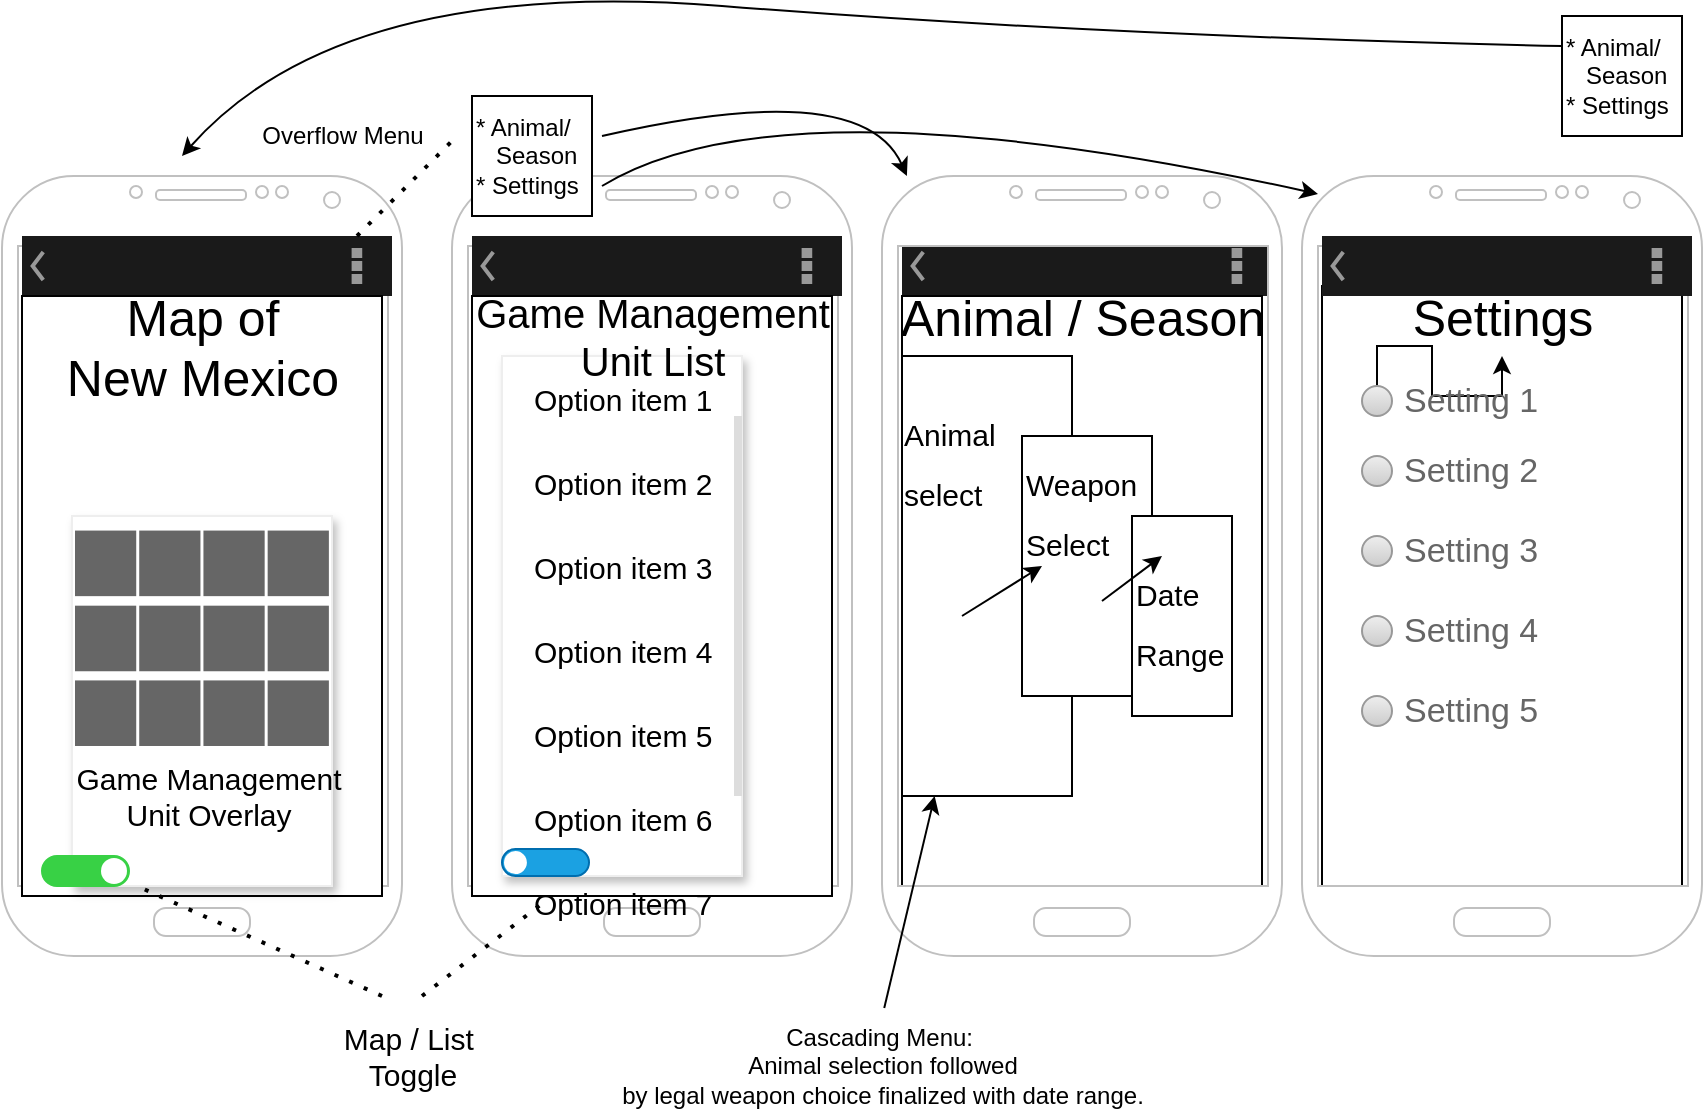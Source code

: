 <mxfile version="14.7.4" type="embed"><diagram id="R2lEEEUBdFMjLlhIrx00" name="Page-1"><mxGraphModel dx="1204" dy="1820" grid="1" gridSize="10" guides="1" tooltips="1" connect="1" arrows="1" fold="1" page="1" pageScale="1" pageWidth="850" pageHeight="1100" math="0" shadow="0" extFonts="Permanent Marker^https://fonts.googleapis.com/css?family=Permanent+Marker"><root><mxCell id="0"/><mxCell id="1" parent="0"/><mxCell id="sCDjDBYQYxwlCfSlCo_a-119" value="" style="rounded=0;whiteSpace=wrap;html=1;fontSize=25;" parent="1" vertex="1"><mxGeometry x="660" y="95" width="180" height="300" as="geometry"/></mxCell><mxCell id="sCDjDBYQYxwlCfSlCo_a-1" value="" style="verticalLabelPosition=bottom;verticalAlign=top;html=1;shadow=0;dashed=0;strokeWidth=1;shape=mxgraph.android.phone2;strokeColor=#c0c0c0;" parent="1" vertex="1"><mxGeometry y="40" width="200" height="390" as="geometry"/></mxCell><mxCell id="sCDjDBYQYxwlCfSlCo_a-15" value="" style="strokeWidth=1;html=1;shadow=0;dashed=0;shape=mxgraph.android.action_bar;fillColor=#1A1A1A;strokeColor=#c0c0c0;strokeWidth=2;fontColor=#FFFFFF;fontSize=25;" parent="1" vertex="1"><mxGeometry x="10" y="70" width="185" height="30" as="geometry"/></mxCell><mxCell id="sCDjDBYQYxwlCfSlCo_a-17" value="" style="rounded=0;whiteSpace=wrap;html=1;fontSize=25;" parent="1" vertex="1"><mxGeometry x="10" y="100" width="180" height="300" as="geometry"/></mxCell><mxCell id="sCDjDBYQYxwlCfSlCo_a-20" value="Overflow Menu&lt;br&gt;" style="text;html=1;align=center;verticalAlign=middle;resizable=0;points=[];autosize=1;strokeColor=none;fontSize=12;" parent="1" vertex="1"><mxGeometry x="120" y="10" width="100" height="20" as="geometry"/></mxCell><mxCell id="sCDjDBYQYxwlCfSlCo_a-24" value="" style="strokeWidth=1;html=1;shadow=0;dashed=0;shape=mxgraph.android.action_bar;fillColor=#1A1A1A;strokeColor=#c0c0c0;strokeWidth=2;fontColor=#FFFFFF;fontSize=25;" parent="1" vertex="1"><mxGeometry x="450" y="70" width="185" height="30" as="geometry"/></mxCell><mxCell id="sCDjDBYQYxwlCfSlCo_a-25" value="" style="rounded=0;whiteSpace=wrap;html=1;fontSize=25;" parent="1" vertex="1"><mxGeometry x="450" y="100" width="180" height="300" as="geometry"/></mxCell><mxCell id="sCDjDBYQYxwlCfSlCo_a-26" value="" style="verticalLabelPosition=bottom;verticalAlign=top;html=1;shadow=0;dashed=0;strokeWidth=1;shape=mxgraph.android.phone2;strokeColor=#c0c0c0;" parent="1" vertex="1"><mxGeometry x="440" y="40" width="200" height="390" as="geometry"/></mxCell><mxCell id="sCDjDBYQYxwlCfSlCo_a-66" value="Animal / Season&lt;br style=&quot;font-size: 25px;&quot;&gt;" style="text;html=1;align=center;verticalAlign=middle;resizable=0;points=[];autosize=1;strokeColor=none;fontSize=25;" parent="1" vertex="1"><mxGeometry x="440" y="90" width="200" height="40" as="geometry"/></mxCell><mxCell id="sCDjDBYQYxwlCfSlCo_a-67" value="&lt;div style=&quot;text-align: left&quot;&gt;&lt;span style=&quot;font-size: 15px&quot;&gt;Animal select&lt;/span&gt;&lt;/div&gt;&lt;div style=&quot;text-align: left&quot;&gt;&lt;span style=&quot;font-size: 15px&quot;&gt;&lt;br&gt;&lt;/span&gt;&lt;/div&gt;&lt;div style=&quot;text-align: left&quot;&gt;&lt;span style=&quot;font-size: 15px&quot;&gt;&lt;br&gt;&lt;/span&gt;&lt;/div&gt;&lt;div style=&quot;text-align: left&quot;&gt;&lt;span style=&quot;font-size: 15px&quot;&gt;&lt;br&gt;&lt;/span&gt;&lt;/div&gt;&lt;div style=&quot;text-align: left&quot;&gt;&lt;span style=&quot;font-size: 15px&quot;&gt;&lt;br&gt;&lt;/span&gt;&lt;/div&gt;" style="rounded=0;whiteSpace=wrap;html=1;fontSize=25;" parent="1" vertex="1"><mxGeometry x="450" y="130" width="85" height="220" as="geometry"/></mxCell><mxCell id="sCDjDBYQYxwlCfSlCo_a-68" value="&lt;font style=&quot;font-size: 15px&quot;&gt;Weapon Select&lt;br&gt;&lt;br&gt;&lt;br&gt;&lt;/font&gt;" style="rounded=0;whiteSpace=wrap;html=1;fontSize=25;align=left;" parent="1" vertex="1"><mxGeometry x="510" y="170" width="65" height="130" as="geometry"/></mxCell><mxCell id="sCDjDBYQYxwlCfSlCo_a-69" value="&lt;font style=&quot;font-size: 15px&quot;&gt;Date Range&lt;br&gt;&lt;/font&gt;" style="rounded=0;whiteSpace=wrap;html=1;fontSize=25;align=left;" parent="1" vertex="1"><mxGeometry x="565" y="210" width="50" height="100" as="geometry"/></mxCell><mxCell id="sCDjDBYQYxwlCfSlCo_a-70" value="" style="verticalLabelPosition=bottom;verticalAlign=top;html=1;shadow=0;dashed=0;strokeWidth=1;shape=mxgraph.android.phone2;strokeColor=#c0c0c0;" parent="1" vertex="1"><mxGeometry x="650" y="40" width="200" height="390" as="geometry"/></mxCell><mxCell id="sCDjDBYQYxwlCfSlCo_a-71" value="" style="strokeWidth=1;html=1;shadow=0;dashed=0;shape=mxgraph.android.action_bar;fillColor=#1A1A1A;strokeColor=#c0c0c0;strokeWidth=2;fontColor=#FFFFFF;fontSize=25;" parent="1" vertex="1"><mxGeometry x="660" y="70" width="185" height="30" as="geometry"/></mxCell><mxCell id="sCDjDBYQYxwlCfSlCo_a-73" value="Settings" style="text;html=1;align=center;verticalAlign=middle;resizable=0;points=[];autosize=1;strokeColor=none;fontSize=25;" parent="1" vertex="1"><mxGeometry x="695" y="90" width="110" height="40" as="geometry"/></mxCell><mxCell id="sCDjDBYQYxwlCfSlCo_a-74" value="Map of &lt;br&gt;New Mexico" style="text;html=1;align=center;verticalAlign=middle;resizable=0;points=[];autosize=1;strokeColor=none;fontSize=25;" parent="1" vertex="1"><mxGeometry x="25" y="90" width="150" height="70" as="geometry"/></mxCell><mxCell id="sCDjDBYQYxwlCfSlCo_a-75" value="" style="shape=rect;fillColor=#ffffff;strokeColor=#eeeeee;shadow=1;fontSize=25;rotation=-180;" parent="1" vertex="1"><mxGeometry x="35" y="210" width="130" height="185" as="geometry"/></mxCell><mxCell id="sCDjDBYQYxwlCfSlCo_a-79" value="" style="shape=rect;strokeColor=none;fillColor=#666666;resizeWidth=1;resizeHeight=1;rotation=-180;" parent="sCDjDBYQYxwlCfSlCo_a-75" vertex="1"><mxGeometry x="0.012" width="30.61" height="32.786" relative="1" as="geometry"><mxPoint y="70" as="offset"/></mxGeometry></mxCell><mxCell id="sCDjDBYQYxwlCfSlCo_a-80" value="" style="shape=rect;strokeColor=none;fillColor=#666666;resizeWidth=1;resizeHeight=1;rotation=-180;" parent="sCDjDBYQYxwlCfSlCo_a-75" vertex="1"><mxGeometry x="0.259" width="30.61" height="32.786" relative="1" as="geometry"><mxPoint y="70" as="offset"/></mxGeometry></mxCell><mxCell id="sCDjDBYQYxwlCfSlCo_a-81" value="" style="shape=rect;strokeColor=none;fillColor=#666666;resizeWidth=1;resizeHeight=1;rotation=-180;" parent="sCDjDBYQYxwlCfSlCo_a-75" vertex="1"><mxGeometry x="0.506" width="30.61" height="32.786" relative="1" as="geometry"><mxPoint y="70" as="offset"/></mxGeometry></mxCell><mxCell id="sCDjDBYQYxwlCfSlCo_a-82" value="" style="shape=rect;strokeColor=none;fillColor=#666666;resizeWidth=1;resizeHeight=1;rotation=-180;" parent="sCDjDBYQYxwlCfSlCo_a-75" vertex="1"><mxGeometry x="0.753" width="30.61" height="32.786" relative="1" as="geometry"><mxPoint y="70" as="offset"/></mxGeometry></mxCell><mxCell id="sCDjDBYQYxwlCfSlCo_a-83" value="" style="shape=rect;strokeColor=none;fillColor=#666666;resizeWidth=1;resizeHeight=1;rotation=-180;" parent="sCDjDBYQYxwlCfSlCo_a-75" vertex="1"><mxGeometry x="0.012" y="0.202" width="30.61" height="32.786" relative="1" as="geometry"><mxPoint y="70" as="offset"/></mxGeometry></mxCell><mxCell id="sCDjDBYQYxwlCfSlCo_a-84" value="" style="shape=rect;strokeColor=none;fillColor=#666666;resizeWidth=1;resizeHeight=1;rotation=-180;" parent="sCDjDBYQYxwlCfSlCo_a-75" vertex="1"><mxGeometry x="0.259" y="0.202" width="30.61" height="32.786" relative="1" as="geometry"><mxPoint y="70" as="offset"/></mxGeometry></mxCell><mxCell id="sCDjDBYQYxwlCfSlCo_a-85" value="" style="shape=rect;strokeColor=none;fillColor=#666666;resizeWidth=1;resizeHeight=1;rotation=-180;" parent="sCDjDBYQYxwlCfSlCo_a-75" vertex="1"><mxGeometry x="0.506" y="0.202" width="30.61" height="32.786" relative="1" as="geometry"><mxPoint y="70" as="offset"/></mxGeometry></mxCell><mxCell id="sCDjDBYQYxwlCfSlCo_a-86" value="" style="shape=rect;strokeColor=none;fillColor=#666666;resizeWidth=1;resizeHeight=1;rotation=-180;" parent="sCDjDBYQYxwlCfSlCo_a-75" vertex="1"><mxGeometry x="0.753" y="0.202" width="30.61" height="32.786" relative="1" as="geometry"><mxPoint y="70" as="offset"/></mxGeometry></mxCell><mxCell id="sCDjDBYQYxwlCfSlCo_a-87" value="" style="shape=rect;strokeColor=none;fillColor=#666666;resizeWidth=1;resizeHeight=1;rotation=-180;" parent="sCDjDBYQYxwlCfSlCo_a-75" vertex="1"><mxGeometry x="0.012" y="0.405" width="30.61" height="32.786" relative="1" as="geometry"><mxPoint y="70" as="offset"/></mxGeometry></mxCell><mxCell id="sCDjDBYQYxwlCfSlCo_a-88" value="" style="shape=rect;strokeColor=none;fillColor=#666666;resizeWidth=1;resizeHeight=1;rotation=-180;" parent="sCDjDBYQYxwlCfSlCo_a-75" vertex="1"><mxGeometry x="0.259" y="0.405" width="30.61" height="32.786" relative="1" as="geometry"><mxPoint y="70" as="offset"/></mxGeometry></mxCell><mxCell id="sCDjDBYQYxwlCfSlCo_a-89" value="" style="shape=rect;strokeColor=none;fillColor=#666666;resizeWidth=1;resizeHeight=1;rotation=-180;" parent="sCDjDBYQYxwlCfSlCo_a-75" vertex="1"><mxGeometry x="0.506" y="0.405" width="30.61" height="32.786" relative="1" as="geometry"><mxPoint y="70" as="offset"/></mxGeometry></mxCell><mxCell id="sCDjDBYQYxwlCfSlCo_a-90" value="" style="shape=rect;strokeColor=none;fillColor=#666666;resizeWidth=1;resizeHeight=1;rotation=-180;" parent="sCDjDBYQYxwlCfSlCo_a-75" vertex="1"><mxGeometry x="0.753" y="0.405" width="30.61" height="32.786" relative="1" as="geometry"><mxPoint y="70" as="offset"/></mxGeometry></mxCell><mxCell id="sCDjDBYQYxwlCfSlCo_a-116" value="" style="html=1;verticalLabelPosition=bottom;labelBackgroundColor=#ffffff;verticalAlign=top;shadow=0;dashed=0;strokeWidth=1;shape=mxgraph.ios7ui.onOffButton;buttonState=on;strokeColor=#38D145;strokeColor2=#aaaaaa;fillColor=#38D145;fillColor2=#ffffff;fontSize=15;" parent="sCDjDBYQYxwlCfSlCo_a-75" vertex="1"><mxGeometry x="-15" y="170" width="43.5" height="15" as="geometry"/></mxCell><mxCell id="sCDjDBYQYxwlCfSlCo_a-113" value="Game Management &lt;br style=&quot;font-size: 15px;&quot;&gt;Unit Overlay" style="text;html=1;align=center;verticalAlign=middle;resizable=0;points=[];autosize=1;strokeColor=none;fontSize=15;" parent="1" vertex="1"><mxGeometry x="27.5" y="330" width="150" height="40" as="geometry"/></mxCell><mxCell id="sCDjDBYQYxwlCfSlCo_a-117" value="Map / List&amp;nbsp;&lt;br&gt;Toggle&lt;br&gt;" style="text;html=1;align=center;verticalAlign=middle;resizable=0;points=[];autosize=1;strokeColor=none;fontSize=15;" parent="1" vertex="1"><mxGeometry x="165" y="460" width="80" height="40" as="geometry"/></mxCell><mxCell id="sCDjDBYQYxwlCfSlCo_a-118" value="" style="endArrow=none;dashed=1;html=1;dashPattern=1 3;strokeWidth=2;fontSize=15;entryX=0.75;entryY=0;entryDx=0;entryDy=0;" parent="1" target="sCDjDBYQYxwlCfSlCo_a-75" edge="1"><mxGeometry width="50" height="50" relative="1" as="geometry"><mxPoint x="190" y="450" as="sourcePoint"/><mxPoint x="70" y="380" as="targetPoint"/></mxGeometry></mxCell><mxCell id="sCDjDBYQYxwlCfSlCo_a-142" value="" style="verticalLabelPosition=bottom;verticalAlign=top;html=1;shadow=0;dashed=0;strokeWidth=1;shape=mxgraph.android.phone2;strokeColor=#c0c0c0;" parent="1" vertex="1"><mxGeometry x="225" y="40" width="200" height="390" as="geometry"/></mxCell><mxCell id="sCDjDBYQYxwlCfSlCo_a-143" value="" style="strokeWidth=1;html=1;shadow=0;dashed=0;shape=mxgraph.android.action_bar;fillColor=#1A1A1A;strokeColor=#c0c0c0;strokeWidth=2;fontColor=#FFFFFF;fontSize=25;" parent="1" vertex="1"><mxGeometry x="235" y="70" width="185" height="30" as="geometry"/></mxCell><mxCell id="sCDjDBYQYxwlCfSlCo_a-144" value="" style="rounded=0;whiteSpace=wrap;html=1;fontSize=25;" parent="1" vertex="1"><mxGeometry x="235" y="100" width="180" height="300" as="geometry"/></mxCell><mxCell id="sCDjDBYQYxwlCfSlCo_a-162" value="" style="endArrow=none;dashed=1;html=1;dashPattern=1 3;strokeWidth=2;fontSize=15;entryX=0.194;entryY=1.013;entryDx=0;entryDy=0;entryPerimeter=0;" parent="1" target="sCDjDBYQYxwlCfSlCo_a-144" edge="1"><mxGeometry width="50" height="50" relative="1" as="geometry"><mxPoint x="210" y="450" as="sourcePoint"/><mxPoint x="295" y="380" as="targetPoint"/></mxGeometry></mxCell><mxCell id="sCDjDBYQYxwlCfSlCo_a-18" value="* Animal/&lt;br&gt;&amp;nbsp; &amp;nbsp;Season&lt;br&gt;* Settings" style="whiteSpace=wrap;html=1;aspect=fixed;fontSize=12;align=left;" parent="1" vertex="1"><mxGeometry x="235" width="60" height="60" as="geometry"/></mxCell><mxCell id="sCDjDBYQYxwlCfSlCo_a-163" value="" style="endArrow=none;dashed=1;html=1;dashPattern=1 3;strokeWidth=2;fontSize=15;" parent="1" edge="1"><mxGeometry width="50" height="50" relative="1" as="geometry"><mxPoint x="177.5" y="70" as="sourcePoint"/><mxPoint x="227.5" y="20" as="targetPoint"/></mxGeometry></mxCell><mxCell id="sCDjDBYQYxwlCfSlCo_a-166" value="" style="shape=rect;strokeColor=#eeeeee;fillColor=#ffffff;shadow=1;fontSize=15;" parent="1" vertex="1"><mxGeometry x="250" y="130" width="120" height="260" as="geometry"/></mxCell><mxCell id="sCDjDBYQYxwlCfSlCo_a-173" value="Option item 7" style="text;verticalAlign=middle;spacing=0;spacingLeft=16;fontSize=15;resizeWidth=1;" parent="sCDjDBYQYxwlCfSlCo_a-166" vertex="1"><mxGeometry width="120" height="42" relative="1" as="geometry"><mxPoint y="252" as="offset"/></mxGeometry></mxCell><mxCell id="sCDjDBYQYxwlCfSlCo_a-167" value="Option item 1" style="text;verticalAlign=middle;spacing=0;spacingLeft=16;fontSize=15;resizeWidth=1;" parent="sCDjDBYQYxwlCfSlCo_a-166" vertex="1"><mxGeometry width="120" height="42" relative="1" as="geometry"/></mxCell><mxCell id="sCDjDBYQYxwlCfSlCo_a-168" value="Option item 2" style="text;verticalAlign=middle;spacing=0;spacingLeft=16;fontSize=15;resizeWidth=1;" parent="sCDjDBYQYxwlCfSlCo_a-166" vertex="1"><mxGeometry width="120" height="42" relative="1" as="geometry"><mxPoint y="42" as="offset"/></mxGeometry></mxCell><mxCell id="sCDjDBYQYxwlCfSlCo_a-169" value="Option item 3" style="text;verticalAlign=middle;spacing=0;spacingLeft=16;fontSize=15;resizeWidth=1;" parent="sCDjDBYQYxwlCfSlCo_a-166" vertex="1"><mxGeometry width="120" height="42" relative="1" as="geometry"><mxPoint y="84" as="offset"/></mxGeometry></mxCell><mxCell id="sCDjDBYQYxwlCfSlCo_a-170" value="Option item 4" style="text;verticalAlign=middle;spacing=0;spacingLeft=16;fontSize=15;resizeWidth=1;" parent="sCDjDBYQYxwlCfSlCo_a-166" vertex="1"><mxGeometry width="120" height="42" relative="1" as="geometry"><mxPoint y="126" as="offset"/></mxGeometry></mxCell><mxCell id="sCDjDBYQYxwlCfSlCo_a-171" value="Option item 5" style="text;verticalAlign=middle;spacing=0;spacingLeft=16;fontSize=15;resizeWidth=1;" parent="sCDjDBYQYxwlCfSlCo_a-166" vertex="1"><mxGeometry width="120" height="42" relative="1" as="geometry"><mxPoint y="168" as="offset"/></mxGeometry></mxCell><mxCell id="sCDjDBYQYxwlCfSlCo_a-172" value="Option item 6" style="text;verticalAlign=middle;spacing=0;spacingLeft=16;fontSize=15;resizeWidth=1;" parent="sCDjDBYQYxwlCfSlCo_a-166" vertex="1"><mxGeometry width="120" height="42" relative="1" as="geometry"><mxPoint y="210" as="offset"/></mxGeometry></mxCell><mxCell id="sCDjDBYQYxwlCfSlCo_a-177" value="" style="shape=rect;strokeColor=none;fillColor=#dddddd;" parent="sCDjDBYQYxwlCfSlCo_a-166" vertex="1"><mxGeometry x="1" width="4" height="190" relative="1" as="geometry"><mxPoint x="-4" y="30" as="offset"/></mxGeometry></mxCell><mxCell id="sCDjDBYQYxwlCfSlCo_a-178" value="" style="html=1;verticalLabelPosition=bottom;labelBackgroundColor=#ffffff;verticalAlign=top;shadow=0;dashed=0;strokeWidth=1;shape=mxgraph.ios7ui.onOffButton;buttonState=on;strokeColor=#006EAF;strokeColor2=#aaaaaa;fillColor=#1ba1e2;fillColor2=#ffffff;fontSize=15;rotation=-180;fontColor=#ffffff;" parent="sCDjDBYQYxwlCfSlCo_a-166" vertex="1"><mxGeometry y="246.552" width="43.5" height="13.448" as="geometry"/></mxCell><mxCell id="sCDjDBYQYxwlCfSlCo_a-160" value="&lt;font style=&quot;font-size: 20px&quot;&gt;Game Management &lt;br&gt;Unit List&lt;/font&gt;" style="text;html=1;align=center;verticalAlign=middle;resizable=0;points=[];autosize=1;strokeColor=none;fontSize=15;" parent="1" vertex="1"><mxGeometry x="230" y="95" width="190" height="50" as="geometry"/></mxCell><mxCell id="sCDjDBYQYxwlCfSlCo_a-184" value="" style="edgeStyle=orthogonalEdgeStyle;rounded=0;orthogonalLoop=1;jettySize=auto;html=1;fontSize=15;" parent="1" source="sCDjDBYQYxwlCfSlCo_a-179" target="sCDjDBYQYxwlCfSlCo_a-73" edge="1"><mxGeometry relative="1" as="geometry"/></mxCell><mxCell id="sCDjDBYQYxwlCfSlCo_a-179" value="Setting 1" style="shape=ellipse;fillColor=#eeeeee;strokeColor=#999999;gradientColor=#cccccc;html=1;align=left;spacingLeft=4;fontSize=17;fontColor=#666666;labelPosition=right;shadow=0;" parent="1" vertex="1"><mxGeometry x="680" y="145" width="15" height="15" as="geometry"/></mxCell><mxCell id="sCDjDBYQYxwlCfSlCo_a-180" value="Setting 2" style="shape=ellipse;fillColor=#eeeeee;strokeColor=#999999;gradientColor=#cccccc;html=1;align=left;spacingLeft=4;fontSize=17;fontColor=#666666;labelPosition=right;shadow=0;" parent="1" vertex="1"><mxGeometry x="680" y="180" width="15" height="15" as="geometry"/></mxCell><mxCell id="sCDjDBYQYxwlCfSlCo_a-181" value="Setting 3" style="shape=ellipse;fillColor=#eeeeee;strokeColor=#999999;gradientColor=#cccccc;html=1;align=left;spacingLeft=4;fontSize=17;fontColor=#666666;labelPosition=right;shadow=0;" parent="1" vertex="1"><mxGeometry x="680" y="220" width="15" height="15" as="geometry"/></mxCell><mxCell id="sCDjDBYQYxwlCfSlCo_a-182" value="Setting 4" style="shape=ellipse;fillColor=#eeeeee;strokeColor=#999999;gradientColor=#cccccc;html=1;align=left;spacingLeft=4;fontSize=17;fontColor=#666666;labelPosition=right;shadow=0;" parent="1" vertex="1"><mxGeometry x="680" y="260" width="15" height="15" as="geometry"/></mxCell><mxCell id="sCDjDBYQYxwlCfSlCo_a-183" value="Setting 5" style="shape=ellipse;fillColor=#eeeeee;strokeColor=#999999;gradientColor=#cccccc;html=1;align=left;spacingLeft=4;fontSize=17;fontColor=#666666;labelPosition=right;shadow=0;" parent="1" vertex="1"><mxGeometry x="680" y="300" width="15" height="15" as="geometry"/></mxCell><mxCell id="eLxCc4VWd-7hcpHR8xmp-1" value="" style="curved=1;endArrow=classic;html=1;" parent="1" target="sCDjDBYQYxwlCfSlCo_a-26" edge="1"><mxGeometry width="50" height="50" relative="1" as="geometry"><mxPoint x="300" y="20" as="sourcePoint"/><mxPoint x="480" y="20" as="targetPoint"/><Array as="points"><mxPoint x="430" y="-10"/></Array></mxGeometry></mxCell><mxCell id="eLxCc4VWd-7hcpHR8xmp-2" value="" style="curved=1;endArrow=classic;html=1;entryX=0.04;entryY=0.023;entryDx=0;entryDy=0;entryPerimeter=0;" parent="1" target="sCDjDBYQYxwlCfSlCo_a-70" edge="1"><mxGeometry width="50" height="50" relative="1" as="geometry"><mxPoint x="300" y="45" as="sourcePoint"/><mxPoint x="670" y="40" as="targetPoint"/><Array as="points"><mxPoint x="390" y="-10"/></Array></mxGeometry></mxCell><mxCell id="eLxCc4VWd-7hcpHR8xmp-3" value="" style="endArrow=classic;html=1;exitX=0.504;exitY=-0.08;exitDx=0;exitDy=0;exitPerimeter=0;" parent="1" source="eLxCc4VWd-7hcpHR8xmp-4" target="sCDjDBYQYxwlCfSlCo_a-67" edge="1"><mxGeometry width="50" height="50" relative="1" as="geometry"><mxPoint x="430" y="480" as="sourcePoint"/><mxPoint x="480" y="430" as="targetPoint"/></mxGeometry></mxCell><mxCell id="eLxCc4VWd-7hcpHR8xmp-4" value="Cascading Menu:&amp;nbsp; &lt;br&gt;Animal selection followed &lt;br&gt;by legal weapon choice finalized with date range." style="text;html=1;align=center;verticalAlign=middle;resizable=0;points=[];autosize=1;strokeColor=none;" parent="1" vertex="1"><mxGeometry x="300" y="460" width="280" height="50" as="geometry"/></mxCell><mxCell id="eLxCc4VWd-7hcpHR8xmp-6" value="" style="endArrow=classic;html=1;" parent="1" edge="1"><mxGeometry width="50" height="50" relative="1" as="geometry"><mxPoint x="480" y="260" as="sourcePoint"/><mxPoint x="520" y="235" as="targetPoint"/></mxGeometry></mxCell><mxCell id="eLxCc4VWd-7hcpHR8xmp-7" value="" style="endArrow=classic;html=1;" parent="1" edge="1"><mxGeometry width="50" height="50" relative="1" as="geometry"><mxPoint x="550" y="252.5" as="sourcePoint"/><mxPoint x="580" y="230" as="targetPoint"/></mxGeometry></mxCell><mxCell id="eLxCc4VWd-7hcpHR8xmp-9" value="* Animal/&lt;br&gt;&amp;nbsp; &amp;nbsp;Season&lt;br&gt;* Settings" style="whiteSpace=wrap;html=1;aspect=fixed;fontSize=12;align=left;" parent="1" vertex="1"><mxGeometry x="780" y="-40" width="60" height="60" as="geometry"/></mxCell><mxCell id="eLxCc4VWd-7hcpHR8xmp-10" value="" style="curved=1;endArrow=classic;html=1;exitX=0;exitY=0.25;exitDx=0;exitDy=0;" parent="1" source="eLxCc4VWd-7hcpHR8xmp-9" edge="1"><mxGeometry width="50" height="50" relative="1" as="geometry"><mxPoint x="690" y="-20" as="sourcePoint"/><mxPoint x="90" y="30" as="targetPoint"/><Array as="points"><mxPoint x="550" y="-30"/><mxPoint x="170" y="-60"/></Array></mxGeometry></mxCell></root></mxGraphModel></diagram></mxfile>